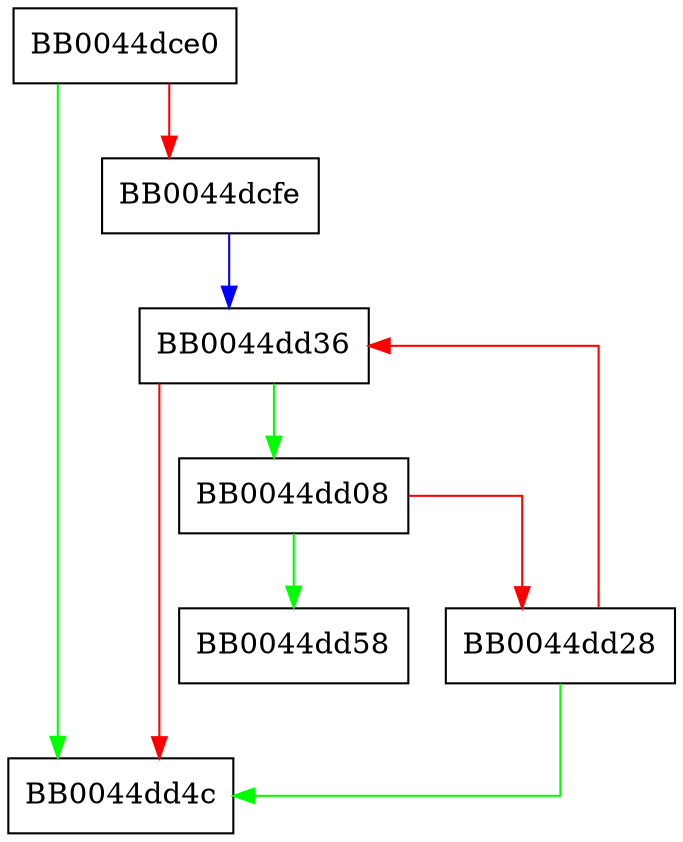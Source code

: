 digraph GHASH_loop {
  node [shape="box"];
  graph [splines=ortho];
  BB0044dce0 -> BB0044dd4c [color="green"];
  BB0044dce0 -> BB0044dcfe [color="red"];
  BB0044dcfe -> BB0044dd36 [color="blue"];
  BB0044dd08 -> BB0044dd58 [color="green"];
  BB0044dd08 -> BB0044dd28 [color="red"];
  BB0044dd28 -> BB0044dd4c [color="green"];
  BB0044dd28 -> BB0044dd36 [color="red"];
  BB0044dd36 -> BB0044dd08 [color="green"];
  BB0044dd36 -> BB0044dd4c [color="red"];
}